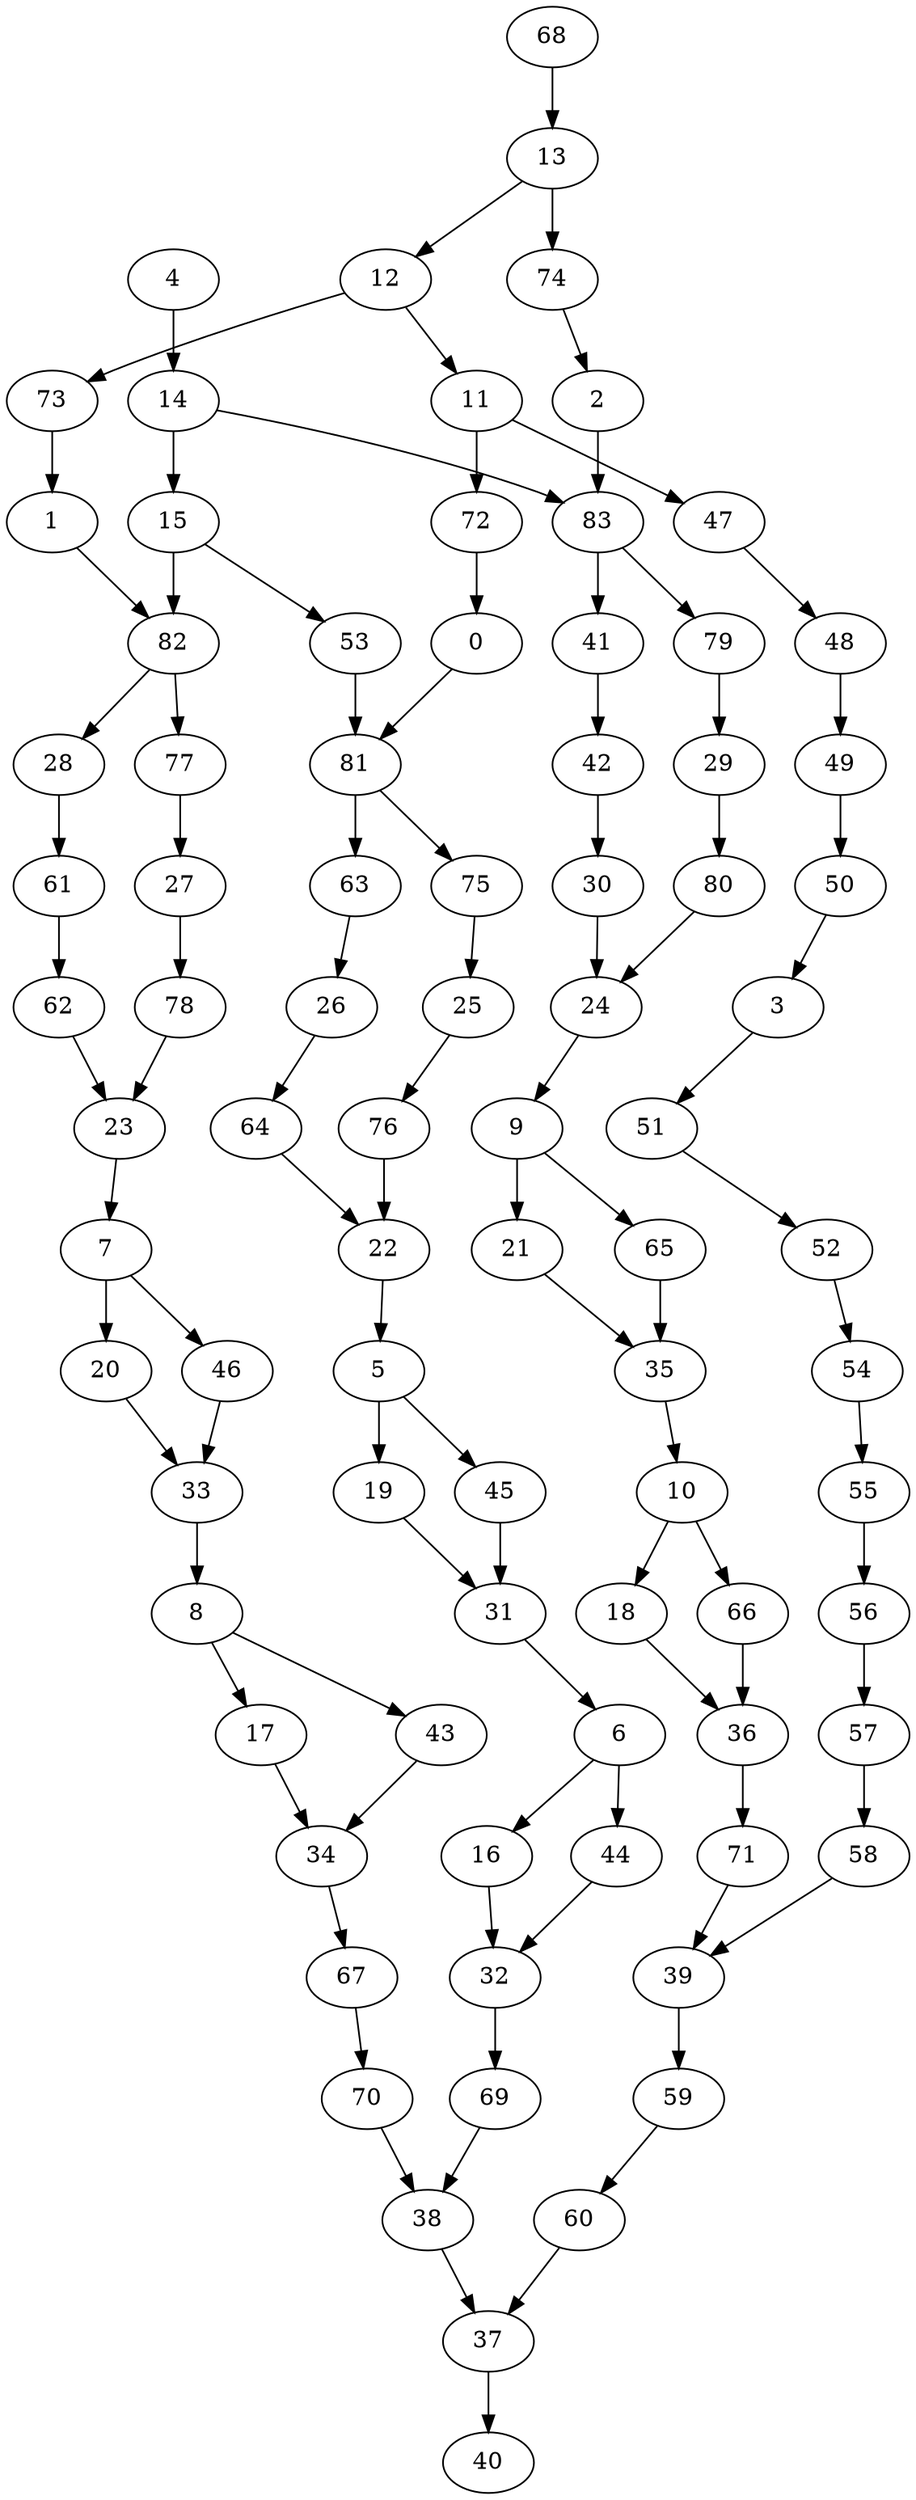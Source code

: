 digraph g {
0;
1;
2;
3;
4;
5;
6;
7;
8;
9;
10;
11;
12;
13;
14;
15;
16;
17;
18;
19;
20;
21;
22;
23;
24;
25;
26;
27;
28;
29;
30;
31;
32;
33;
34;
35;
36;
37;
38;
39;
40;
41;
42;
43;
44;
45;
46;
47;
48;
49;
50;
51;
52;
53;
54;
55;
56;
57;
58;
59;
60;
61;
62;
63;
64;
65;
66;
67;
68;
69;
70;
71;
72;
73;
74;
75;
76;
77;
78;
79;
80;
81;
82;
83;
0 -> 81 [weight=0];
1 -> 82 [weight=0];
2 -> 83 [weight=0];
3 -> 51 [weight=0];
4 -> 14 [weight=1];
5 -> 19 [weight=1];
5 -> 45 [weight=0];
6 -> 44 [weight=0];
6 -> 16 [weight=0];
7 -> 20 [weight=0];
7 -> 46 [weight=0];
8 -> 17 [weight=0];
8 -> 43 [weight=0];
9 -> 21 [weight=1];
9 -> 65 [weight=0];
10 -> 18 [weight=0];
10 -> 66 [weight=0];
11 -> 72 [weight=1];
11 -> 47 [weight=1];
12 -> 73 [weight=0];
12 -> 11 [weight=0];
13 -> 74 [weight=1];
13 -> 12 [weight=0];
14 -> 83 [weight=0];
14 -> 15 [weight=0];
15 -> 53 [weight=0];
15 -> 82 [weight=1];
16 -> 32 [weight=0];
17 -> 34 [weight=0];
18 -> 36 [weight=0];
19 -> 31 [weight=0];
20 -> 33 [weight=0];
21 -> 35 [weight=0];
22 -> 5 [weight=0];
23 -> 7 [weight=0];
24 -> 9 [weight=0];
25 -> 76 [weight=0];
26 -> 64 [weight=0];
27 -> 78 [weight=0];
28 -> 61 [weight=0];
29 -> 80 [weight=1];
30 -> 24 [weight=0];
31 -> 6 [weight=0];
32 -> 69 [weight=1];
33 -> 8 [weight=2];
34 -> 67 [weight=0];
35 -> 10 [weight=0];
36 -> 71 [weight=0];
37 -> 40 [weight=0];
38 -> 37 [weight=0];
39 -> 59 [weight=1];
41 -> 42 [weight=1];
42 -> 30 [weight=0];
43 -> 34 [weight=0];
44 -> 32 [weight=0];
45 -> 31 [weight=1];
46 -> 33 [weight=0];
47 -> 48 [weight=0];
48 -> 49 [weight=0];
49 -> 50 [weight=0];
50 -> 3 [weight=0];
51 -> 52 [weight=0];
52 -> 54 [weight=0];
53 -> 81 [weight=0];
54 -> 55 [weight=0];
55 -> 56 [weight=2];
56 -> 57 [weight=0];
57 -> 58 [weight=0];
58 -> 39 [weight=0];
59 -> 60 [weight=0];
60 -> 37 [weight=0];
61 -> 62 [weight=0];
62 -> 23 [weight=0];
63 -> 26 [weight=0];
64 -> 22 [weight=0];
65 -> 35 [weight=1];
66 -> 36 [weight=0];
67 -> 70 [weight=0];
68 -> 13 [weight=0];
69 -> 38 [weight=0];
70 -> 38 [weight=0];
71 -> 39 [weight=0];
72 -> 0 [weight=0];
73 -> 1 [weight=0];
74 -> 2 [weight=0];
75 -> 25 [weight=0];
76 -> 22 [weight=1];
77 -> 27 [weight=0];
78 -> 23 [weight=0];
79 -> 29 [weight=0];
80 -> 24 [weight=0];
81 -> 75 [weight=0];
81 -> 63 [weight=1];
82 -> 28 [weight=0];
82 -> 77 [weight=0];
83 -> 79 [weight=0];
83 -> 41 [weight=0];
}
